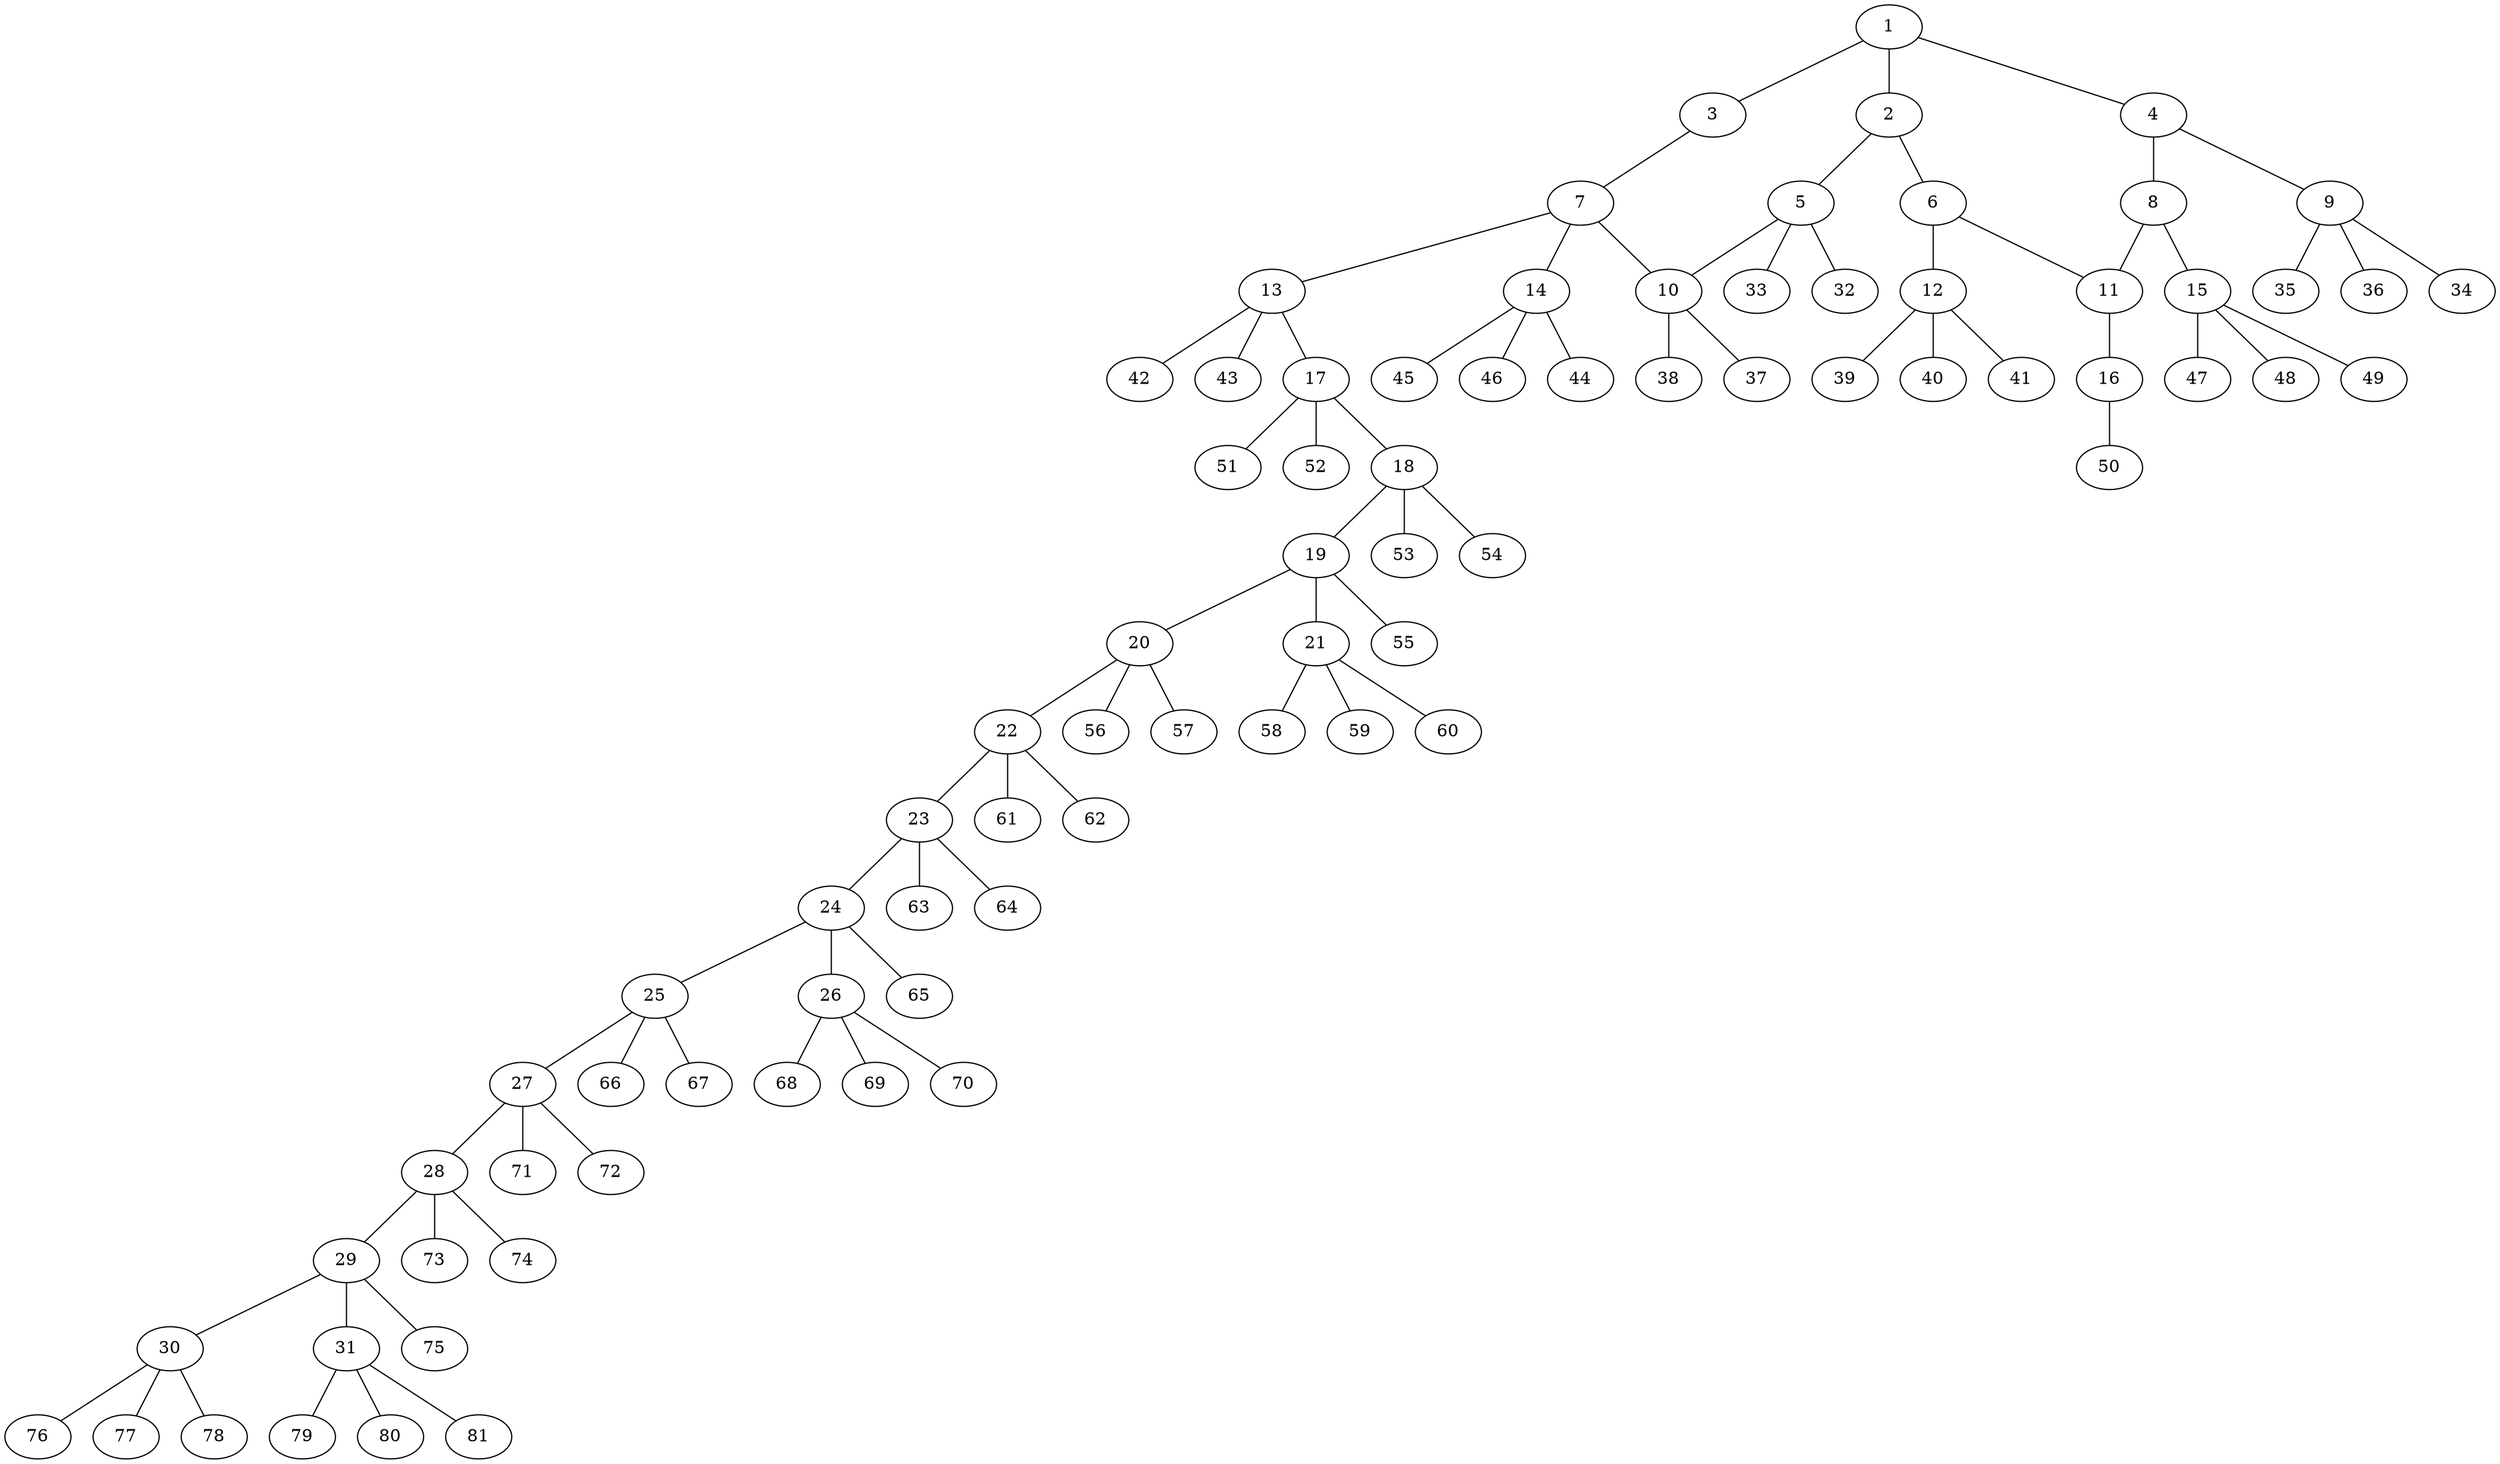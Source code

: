 graph molecule_4020 {
	1	 [chem=C];
	2	 [chem=C];
	1 -- 2	 [valence=2];
	3	 [chem=O];
	1 -- 3	 [valence=1];
	4	 [chem=C];
	1 -- 4	 [valence=1];
	5	 [chem=C];
	2 -- 5	 [valence=1];
	6	 [chem=C];
	2 -- 6	 [valence=1];
	7	 [chem=C];
	3 -- 7	 [valence=1];
	8	 [chem=C];
	4 -- 8	 [valence=2];
	9	 [chem=C];
	4 -- 9	 [valence=1];
	10	 [chem=C];
	5 -- 10	 [valence=1];
	32	 [chem=H];
	5 -- 32	 [valence=1];
	33	 [chem=H];
	5 -- 33	 [valence=1];
	11	 [chem=C];
	6 -- 11	 [valence=2];
	12	 [chem=C];
	6 -- 12	 [valence=1];
	7 -- 10	 [valence=1];
	13	 [chem=C];
	7 -- 13	 [valence=1];
	14	 [chem=C];
	7 -- 14	 [valence=1];
	8 -- 11	 [valence=1];
	15	 [chem=C];
	8 -- 15	 [valence=1];
	34	 [chem=H];
	9 -- 34	 [valence=1];
	35	 [chem=H];
	9 -- 35	 [valence=1];
	36	 [chem=H];
	9 -- 36	 [valence=1];
	37	 [chem=H];
	10 -- 37	 [valence=1];
	38	 [chem=H];
	10 -- 38	 [valence=1];
	16	 [chem=O];
	11 -- 16	 [valence=1];
	39	 [chem=H];
	12 -- 39	 [valence=1];
	40	 [chem=H];
	12 -- 40	 [valence=1];
	41	 [chem=H];
	12 -- 41	 [valence=1];
	17	 [chem=C];
	13 -- 17	 [valence=1];
	42	 [chem=H];
	13 -- 42	 [valence=1];
	43	 [chem=H];
	13 -- 43	 [valence=1];
	44	 [chem=H];
	14 -- 44	 [valence=1];
	45	 [chem=H];
	14 -- 45	 [valence=1];
	46	 [chem=H];
	14 -- 46	 [valence=1];
	47	 [chem=H];
	15 -- 47	 [valence=1];
	48	 [chem=H];
	15 -- 48	 [valence=1];
	49	 [chem=H];
	15 -- 49	 [valence=1];
	50	 [chem=H];
	16 -- 50	 [valence=1];
	18	 [chem=C];
	17 -- 18	 [valence=1];
	51	 [chem=H];
	17 -- 51	 [valence=1];
	52	 [chem=H];
	17 -- 52	 [valence=1];
	19	 [chem=C];
	18 -- 19	 [valence=1];
	53	 [chem=H];
	18 -- 53	 [valence=1];
	54	 [chem=H];
	18 -- 54	 [valence=1];
	20	 [chem=C];
	19 -- 20	 [valence=1];
	21	 [chem=C];
	19 -- 21	 [valence=1];
	55	 [chem=H];
	19 -- 55	 [valence=1];
	22	 [chem=C];
	20 -- 22	 [valence=1];
	56	 [chem=H];
	20 -- 56	 [valence=1];
	57	 [chem=H];
	20 -- 57	 [valence=1];
	58	 [chem=H];
	21 -- 58	 [valence=1];
	59	 [chem=H];
	21 -- 59	 [valence=1];
	60	 [chem=H];
	21 -- 60	 [valence=1];
	23	 [chem=C];
	22 -- 23	 [valence=1];
	61	 [chem=H];
	22 -- 61	 [valence=1];
	62	 [chem=H];
	22 -- 62	 [valence=1];
	24	 [chem=C];
	23 -- 24	 [valence=1];
	63	 [chem=H];
	23 -- 63	 [valence=1];
	64	 [chem=H];
	23 -- 64	 [valence=1];
	25	 [chem=C];
	24 -- 25	 [valence=1];
	26	 [chem=C];
	24 -- 26	 [valence=1];
	65	 [chem=H];
	24 -- 65	 [valence=1];
	27	 [chem=C];
	25 -- 27	 [valence=1];
	66	 [chem=H];
	25 -- 66	 [valence=1];
	67	 [chem=H];
	25 -- 67	 [valence=1];
	68	 [chem=H];
	26 -- 68	 [valence=1];
	69	 [chem=H];
	26 -- 69	 [valence=1];
	70	 [chem=H];
	26 -- 70	 [valence=1];
	28	 [chem=C];
	27 -- 28	 [valence=1];
	71	 [chem=H];
	27 -- 71	 [valence=1];
	72	 [chem=H];
	27 -- 72	 [valence=1];
	29	 [chem=C];
	28 -- 29	 [valence=1];
	73	 [chem=H];
	28 -- 73	 [valence=1];
	74	 [chem=H];
	28 -- 74	 [valence=1];
	30	 [chem=C];
	29 -- 30	 [valence=1];
	31	 [chem=C];
	29 -- 31	 [valence=1];
	75	 [chem=H];
	29 -- 75	 [valence=1];
	76	 [chem=H];
	30 -- 76	 [valence=1];
	77	 [chem=H];
	30 -- 77	 [valence=1];
	78	 [chem=H];
	30 -- 78	 [valence=1];
	79	 [chem=H];
	31 -- 79	 [valence=1];
	80	 [chem=H];
	31 -- 80	 [valence=1];
	81	 [chem=H];
	31 -- 81	 [valence=1];
}
